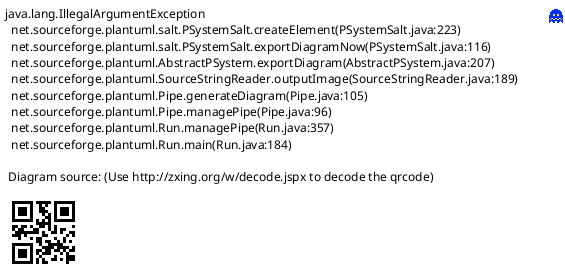 @startsalt (id=operations)

' Login and merged topics based or related to TOBS Onboard MQTT RM02v0.3.12_ITxPT
' Status: workdoc, version 0.1

.
' Operational Information Topics
+ <font color=red>operations <font color=black>TOP LEVEL FOR FUNCTION "OPERATIONS"
'+++ vehicle
'++++ unique_identifier
'++++ assigned_identifier
++ **login** | LOGIN function
+++ vehicle | VEHICLE LOGIN
++++ composition
++++ status | current status of technical vehicle login

+++ driver | DRIVER LOGIN
++++ status | current status of driver login
++++ cmd | top level for driver login request/response messages
+++++ [provider identifier] | login/out requests, publish shall include response topic (aka mqttv5)
++++++ response | personal response to the requester

+++ assignment | DUTY LOGIN
++++ status | current status of assignment login
++++ cmd | top level for assignment login request/response messages
+++++ [provider identifier] | login/out requests, publish shall include response topic (aka mqttv5)
++++++ response | personal response to the requester

' Current Operations Topics
++ current_block
+++ state
+++ included_vehicle_journeys
++ <font color=green>current_vehicel_journey
+++ state
' new structure (AF)
' ++++ details
+++ expected_call
+++ final_call
+++ link_progress
+++ call_event
+++ local_call_event
+++ <font color=green>calls
'+++++ <font color=green>[sequenceNumber]

++ next_vehicel_journey
+++ state
+++ <font color=green>calls
'++++ [sequenceNumber]


@endsalt
